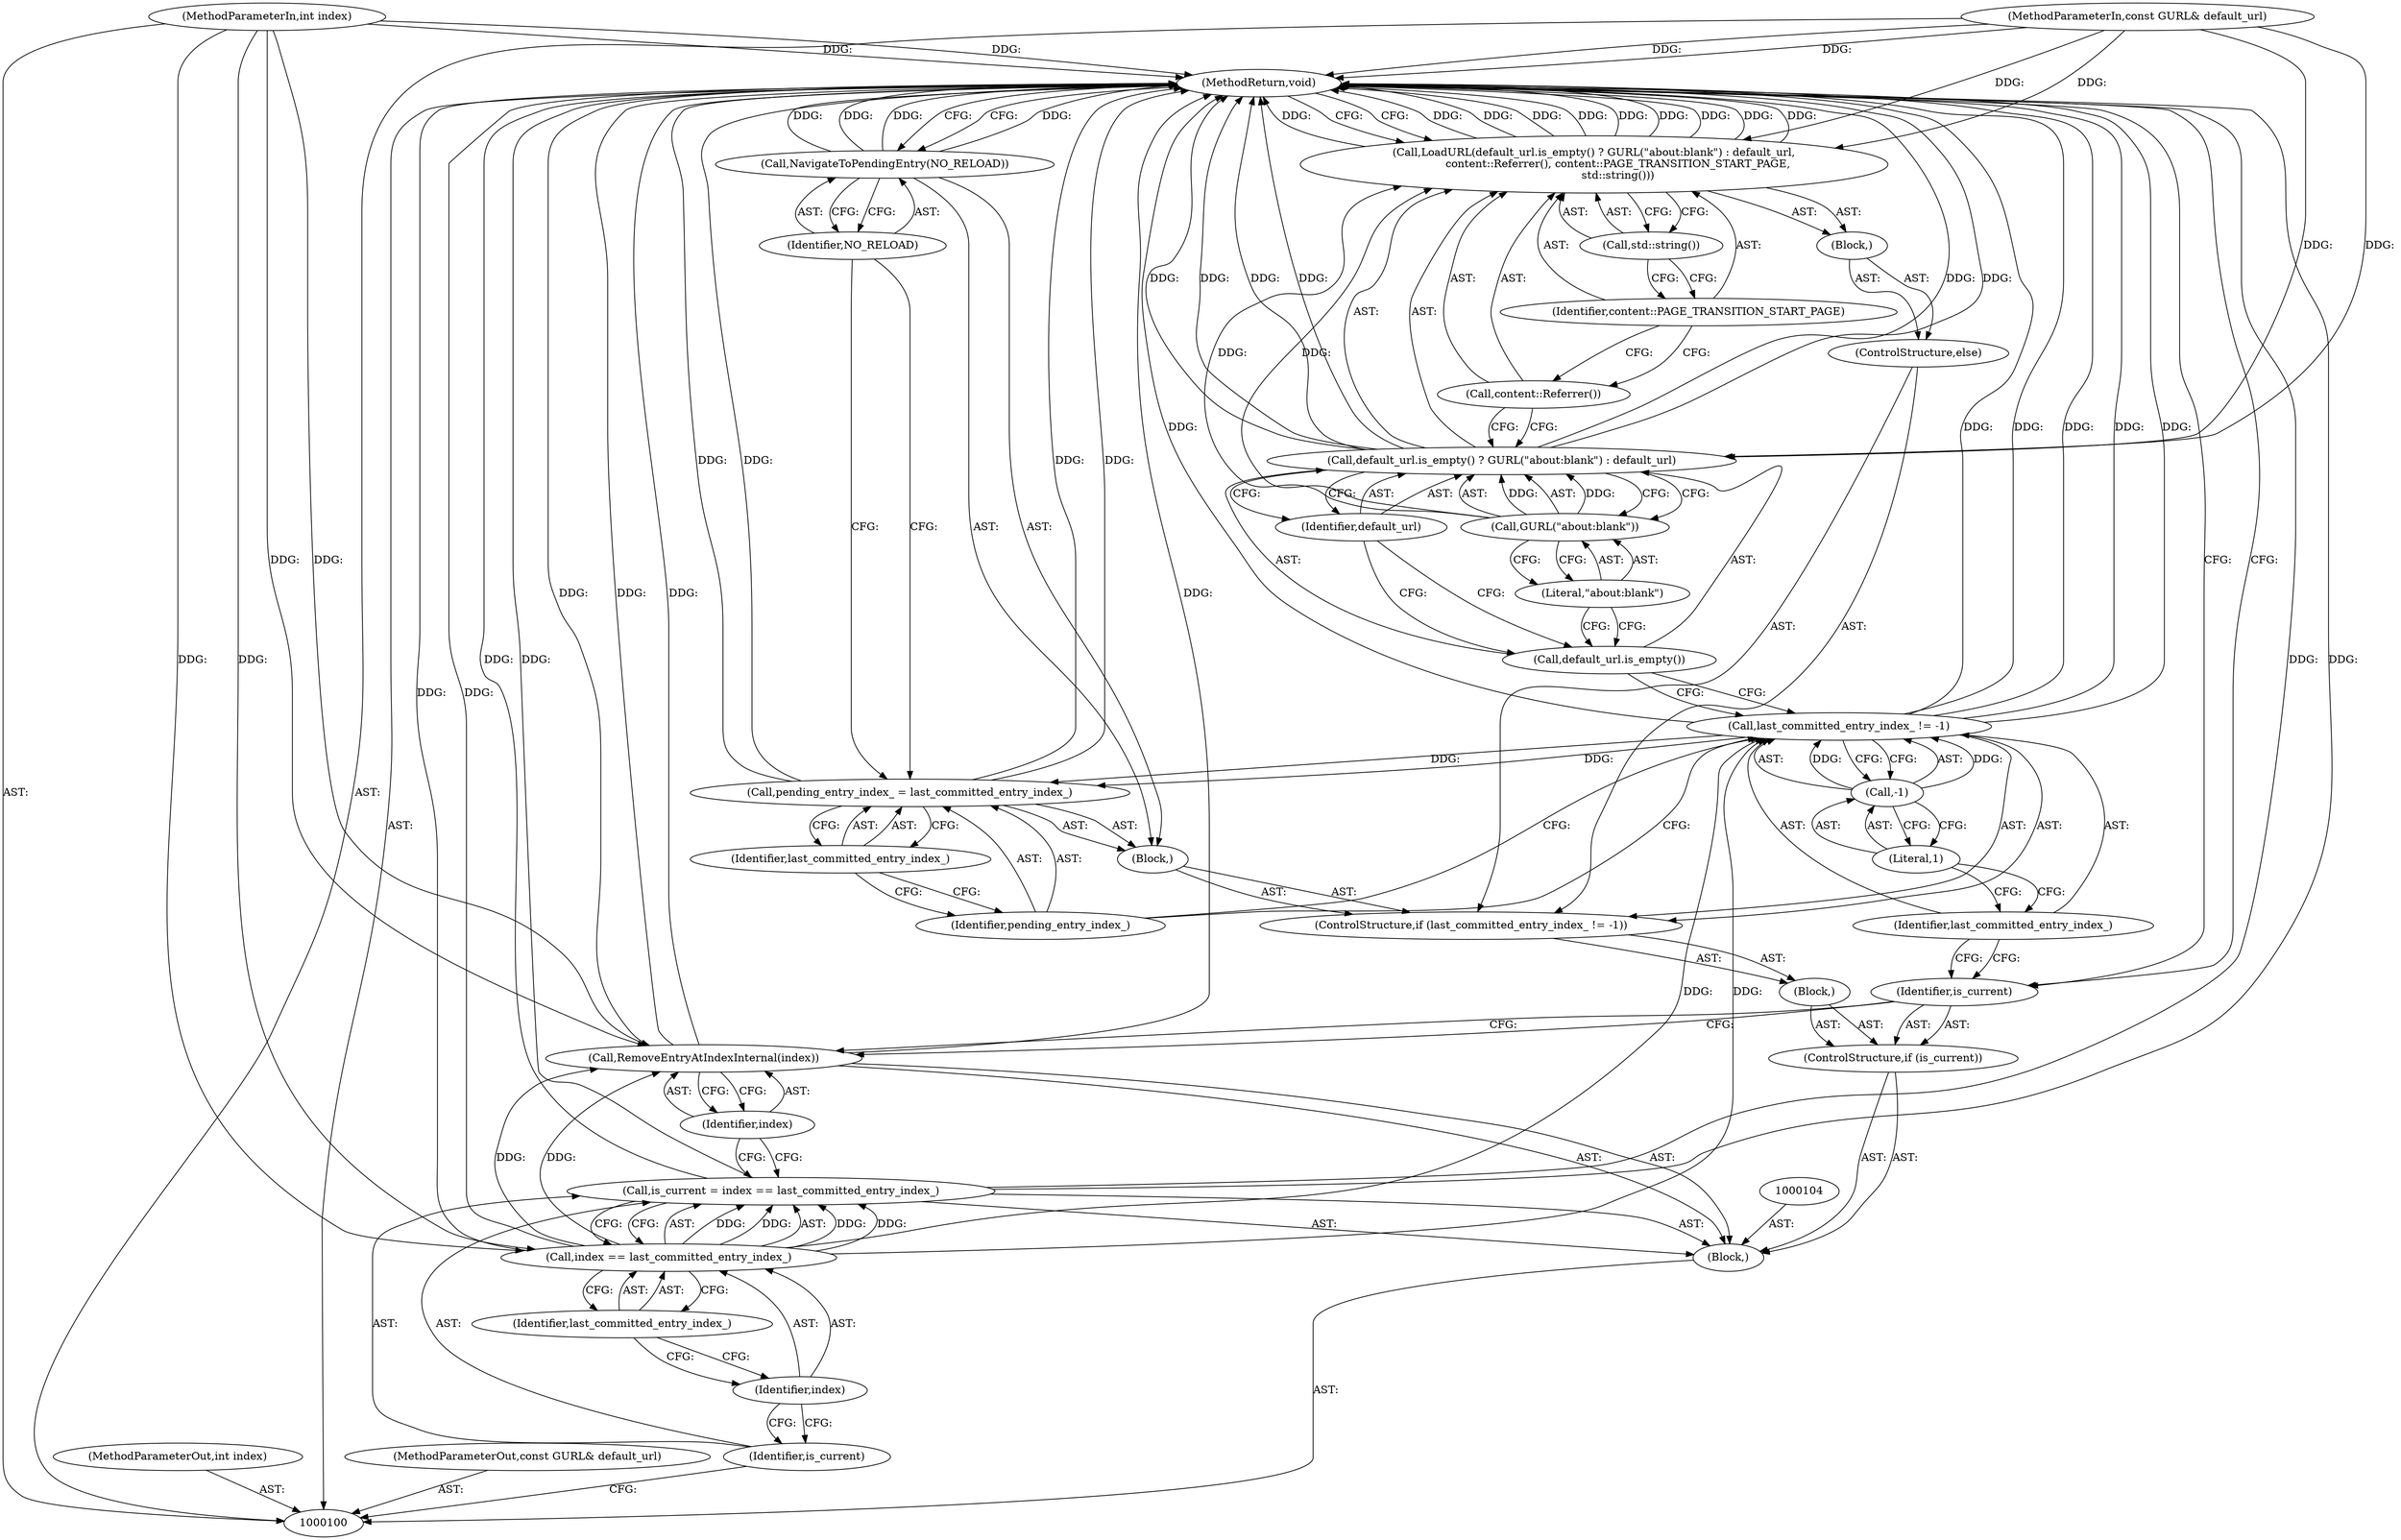 digraph "1_Chrome_6a13a6c2fbae0b3269743e6a141fdfe0d9ec9793_7" {
"1000137" [label="(MethodReturn,void)"];
"1000101" [label="(MethodParameterIn,int index)"];
"1000198" [label="(MethodParameterOut,int index)"];
"1000129" [label="(Call,default_url.is_empty() ? GURL(\"about:blank\") : default_url)"];
"1000130" [label="(Call,default_url.is_empty())"];
"1000131" [label="(Call,GURL(\"about:blank\"))"];
"1000132" [label="(Literal,\"about:blank\")"];
"1000128" [label="(Call,LoadURL(default_url.is_empty() ? GURL(\"about:blank\") : default_url,\n              content::Referrer(), content::PAGE_TRANSITION_START_PAGE,\n              std::string()))"];
"1000133" [label="(Identifier,default_url)"];
"1000134" [label="(Call,content::Referrer())"];
"1000135" [label="(Identifier,content::PAGE_TRANSITION_START_PAGE)"];
"1000136" [label="(Call,std::string())"];
"1000102" [label="(MethodParameterIn,const GURL& default_url)"];
"1000199" [label="(MethodParameterOut,const GURL& default_url)"];
"1000103" [label="(Block,)"];
"1000107" [label="(Call,index == last_committed_entry_index_)"];
"1000108" [label="(Identifier,index)"];
"1000109" [label="(Identifier,last_committed_entry_index_)"];
"1000105" [label="(Call,is_current = index == last_committed_entry_index_)"];
"1000106" [label="(Identifier,is_current)"];
"1000110" [label="(Call,RemoveEntryAtIndexInternal(index))"];
"1000111" [label="(Identifier,index)"];
"1000114" [label="(Block,)"];
"1000112" [label="(ControlStructure,if (is_current))"];
"1000113" [label="(Identifier,is_current)"];
"1000118" [label="(Call,-1)"];
"1000115" [label="(ControlStructure,if (last_committed_entry_index_ != -1))"];
"1000119" [label="(Literal,1)"];
"1000120" [label="(Block,)"];
"1000116" [label="(Call,last_committed_entry_index_ != -1)"];
"1000117" [label="(Identifier,last_committed_entry_index_)"];
"1000123" [label="(Identifier,last_committed_entry_index_)"];
"1000121" [label="(Call,pending_entry_index_ = last_committed_entry_index_)"];
"1000122" [label="(Identifier,pending_entry_index_)"];
"1000125" [label="(Identifier,NO_RELOAD)"];
"1000124" [label="(Call,NavigateToPendingEntry(NO_RELOAD))"];
"1000127" [label="(Block,)"];
"1000126" [label="(ControlStructure,else)"];
"1000137" -> "1000100"  [label="AST: "];
"1000137" -> "1000124"  [label="CFG: "];
"1000137" -> "1000128"  [label="CFG: "];
"1000137" -> "1000113"  [label="CFG: "];
"1000116" -> "1000137"  [label="DDG: "];
"1000116" -> "1000137"  [label="DDG: "];
"1000116" -> "1000137"  [label="DDG: "];
"1000129" -> "1000137"  [label="DDG: "];
"1000129" -> "1000137"  [label="DDG: "];
"1000129" -> "1000137"  [label="DDG: "];
"1000124" -> "1000137"  [label="DDG: "];
"1000124" -> "1000137"  [label="DDG: "];
"1000105" -> "1000137"  [label="DDG: "];
"1000105" -> "1000137"  [label="DDG: "];
"1000121" -> "1000137"  [label="DDG: "];
"1000121" -> "1000137"  [label="DDG: "];
"1000128" -> "1000137"  [label="DDG: "];
"1000128" -> "1000137"  [label="DDG: "];
"1000128" -> "1000137"  [label="DDG: "];
"1000128" -> "1000137"  [label="DDG: "];
"1000128" -> "1000137"  [label="DDG: "];
"1000102" -> "1000137"  [label="DDG: "];
"1000101" -> "1000137"  [label="DDG: "];
"1000110" -> "1000137"  [label="DDG: "];
"1000110" -> "1000137"  [label="DDG: "];
"1000107" -> "1000137"  [label="DDG: "];
"1000101" -> "1000100"  [label="AST: "];
"1000101" -> "1000137"  [label="DDG: "];
"1000101" -> "1000107"  [label="DDG: "];
"1000101" -> "1000110"  [label="DDG: "];
"1000198" -> "1000100"  [label="AST: "];
"1000129" -> "1000128"  [label="AST: "];
"1000129" -> "1000131"  [label="CFG: "];
"1000129" -> "1000133"  [label="CFG: "];
"1000130" -> "1000129"  [label="AST: "];
"1000131" -> "1000129"  [label="AST: "];
"1000133" -> "1000129"  [label="AST: "];
"1000134" -> "1000129"  [label="CFG: "];
"1000129" -> "1000137"  [label="DDG: "];
"1000129" -> "1000137"  [label="DDG: "];
"1000129" -> "1000137"  [label="DDG: "];
"1000131" -> "1000129"  [label="DDG: "];
"1000102" -> "1000129"  [label="DDG: "];
"1000130" -> "1000129"  [label="AST: "];
"1000130" -> "1000116"  [label="CFG: "];
"1000132" -> "1000130"  [label="CFG: "];
"1000133" -> "1000130"  [label="CFG: "];
"1000131" -> "1000129"  [label="AST: "];
"1000131" -> "1000132"  [label="CFG: "];
"1000132" -> "1000131"  [label="AST: "];
"1000129" -> "1000131"  [label="CFG: "];
"1000131" -> "1000128"  [label="DDG: "];
"1000131" -> "1000129"  [label="DDG: "];
"1000132" -> "1000131"  [label="AST: "];
"1000132" -> "1000130"  [label="CFG: "];
"1000131" -> "1000132"  [label="CFG: "];
"1000128" -> "1000127"  [label="AST: "];
"1000128" -> "1000136"  [label="CFG: "];
"1000129" -> "1000128"  [label="AST: "];
"1000134" -> "1000128"  [label="AST: "];
"1000135" -> "1000128"  [label="AST: "];
"1000136" -> "1000128"  [label="AST: "];
"1000137" -> "1000128"  [label="CFG: "];
"1000128" -> "1000137"  [label="DDG: "];
"1000128" -> "1000137"  [label="DDG: "];
"1000128" -> "1000137"  [label="DDG: "];
"1000128" -> "1000137"  [label="DDG: "];
"1000128" -> "1000137"  [label="DDG: "];
"1000131" -> "1000128"  [label="DDG: "];
"1000102" -> "1000128"  [label="DDG: "];
"1000133" -> "1000129"  [label="AST: "];
"1000133" -> "1000130"  [label="CFG: "];
"1000129" -> "1000133"  [label="CFG: "];
"1000134" -> "1000128"  [label="AST: "];
"1000134" -> "1000129"  [label="CFG: "];
"1000135" -> "1000134"  [label="CFG: "];
"1000135" -> "1000128"  [label="AST: "];
"1000135" -> "1000134"  [label="CFG: "];
"1000136" -> "1000135"  [label="CFG: "];
"1000136" -> "1000128"  [label="AST: "];
"1000136" -> "1000135"  [label="CFG: "];
"1000128" -> "1000136"  [label="CFG: "];
"1000102" -> "1000100"  [label="AST: "];
"1000102" -> "1000137"  [label="DDG: "];
"1000102" -> "1000128"  [label="DDG: "];
"1000102" -> "1000129"  [label="DDG: "];
"1000199" -> "1000100"  [label="AST: "];
"1000103" -> "1000100"  [label="AST: "];
"1000104" -> "1000103"  [label="AST: "];
"1000105" -> "1000103"  [label="AST: "];
"1000110" -> "1000103"  [label="AST: "];
"1000112" -> "1000103"  [label="AST: "];
"1000107" -> "1000105"  [label="AST: "];
"1000107" -> "1000109"  [label="CFG: "];
"1000108" -> "1000107"  [label="AST: "];
"1000109" -> "1000107"  [label="AST: "];
"1000105" -> "1000107"  [label="CFG: "];
"1000107" -> "1000137"  [label="DDG: "];
"1000107" -> "1000105"  [label="DDG: "];
"1000107" -> "1000105"  [label="DDG: "];
"1000101" -> "1000107"  [label="DDG: "];
"1000107" -> "1000110"  [label="DDG: "];
"1000107" -> "1000116"  [label="DDG: "];
"1000108" -> "1000107"  [label="AST: "];
"1000108" -> "1000106"  [label="CFG: "];
"1000109" -> "1000108"  [label="CFG: "];
"1000109" -> "1000107"  [label="AST: "];
"1000109" -> "1000108"  [label="CFG: "];
"1000107" -> "1000109"  [label="CFG: "];
"1000105" -> "1000103"  [label="AST: "];
"1000105" -> "1000107"  [label="CFG: "];
"1000106" -> "1000105"  [label="AST: "];
"1000107" -> "1000105"  [label="AST: "];
"1000111" -> "1000105"  [label="CFG: "];
"1000105" -> "1000137"  [label="DDG: "];
"1000105" -> "1000137"  [label="DDG: "];
"1000107" -> "1000105"  [label="DDG: "];
"1000107" -> "1000105"  [label="DDG: "];
"1000106" -> "1000105"  [label="AST: "];
"1000106" -> "1000100"  [label="CFG: "];
"1000108" -> "1000106"  [label="CFG: "];
"1000110" -> "1000103"  [label="AST: "];
"1000110" -> "1000111"  [label="CFG: "];
"1000111" -> "1000110"  [label="AST: "];
"1000113" -> "1000110"  [label="CFG: "];
"1000110" -> "1000137"  [label="DDG: "];
"1000110" -> "1000137"  [label="DDG: "];
"1000107" -> "1000110"  [label="DDG: "];
"1000101" -> "1000110"  [label="DDG: "];
"1000111" -> "1000110"  [label="AST: "];
"1000111" -> "1000105"  [label="CFG: "];
"1000110" -> "1000111"  [label="CFG: "];
"1000114" -> "1000112"  [label="AST: "];
"1000115" -> "1000114"  [label="AST: "];
"1000112" -> "1000103"  [label="AST: "];
"1000113" -> "1000112"  [label="AST: "];
"1000114" -> "1000112"  [label="AST: "];
"1000113" -> "1000112"  [label="AST: "];
"1000113" -> "1000110"  [label="CFG: "];
"1000117" -> "1000113"  [label="CFG: "];
"1000137" -> "1000113"  [label="CFG: "];
"1000118" -> "1000116"  [label="AST: "];
"1000118" -> "1000119"  [label="CFG: "];
"1000119" -> "1000118"  [label="AST: "];
"1000116" -> "1000118"  [label="CFG: "];
"1000118" -> "1000116"  [label="DDG: "];
"1000115" -> "1000114"  [label="AST: "];
"1000116" -> "1000115"  [label="AST: "];
"1000120" -> "1000115"  [label="AST: "];
"1000126" -> "1000115"  [label="AST: "];
"1000119" -> "1000118"  [label="AST: "];
"1000119" -> "1000117"  [label="CFG: "];
"1000118" -> "1000119"  [label="CFG: "];
"1000120" -> "1000115"  [label="AST: "];
"1000121" -> "1000120"  [label="AST: "];
"1000124" -> "1000120"  [label="AST: "];
"1000116" -> "1000115"  [label="AST: "];
"1000116" -> "1000118"  [label="CFG: "];
"1000117" -> "1000116"  [label="AST: "];
"1000118" -> "1000116"  [label="AST: "];
"1000122" -> "1000116"  [label="CFG: "];
"1000130" -> "1000116"  [label="CFG: "];
"1000116" -> "1000137"  [label="DDG: "];
"1000116" -> "1000137"  [label="DDG: "];
"1000116" -> "1000137"  [label="DDG: "];
"1000107" -> "1000116"  [label="DDG: "];
"1000118" -> "1000116"  [label="DDG: "];
"1000116" -> "1000121"  [label="DDG: "];
"1000117" -> "1000116"  [label="AST: "];
"1000117" -> "1000113"  [label="CFG: "];
"1000119" -> "1000117"  [label="CFG: "];
"1000123" -> "1000121"  [label="AST: "];
"1000123" -> "1000122"  [label="CFG: "];
"1000121" -> "1000123"  [label="CFG: "];
"1000121" -> "1000120"  [label="AST: "];
"1000121" -> "1000123"  [label="CFG: "];
"1000122" -> "1000121"  [label="AST: "];
"1000123" -> "1000121"  [label="AST: "];
"1000125" -> "1000121"  [label="CFG: "];
"1000121" -> "1000137"  [label="DDG: "];
"1000121" -> "1000137"  [label="DDG: "];
"1000116" -> "1000121"  [label="DDG: "];
"1000122" -> "1000121"  [label="AST: "];
"1000122" -> "1000116"  [label="CFG: "];
"1000123" -> "1000122"  [label="CFG: "];
"1000125" -> "1000124"  [label="AST: "];
"1000125" -> "1000121"  [label="CFG: "];
"1000124" -> "1000125"  [label="CFG: "];
"1000124" -> "1000120"  [label="AST: "];
"1000124" -> "1000125"  [label="CFG: "];
"1000125" -> "1000124"  [label="AST: "];
"1000137" -> "1000124"  [label="CFG: "];
"1000124" -> "1000137"  [label="DDG: "];
"1000124" -> "1000137"  [label="DDG: "];
"1000127" -> "1000126"  [label="AST: "];
"1000128" -> "1000127"  [label="AST: "];
"1000126" -> "1000115"  [label="AST: "];
"1000127" -> "1000126"  [label="AST: "];
}
